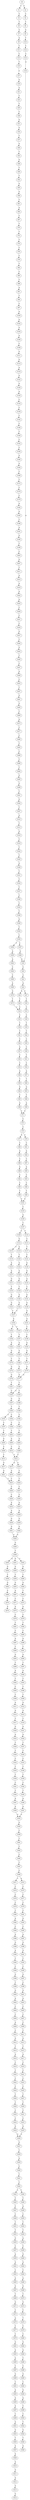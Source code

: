 strict digraph  {
	S0 -> S1 [ label = T ];
	S0 -> S2 [ label = T ];
	S1 -> S3 [ label = C ];
	S2 -> S4 [ label = C ];
	S3 -> S5 [ label = T ];
	S4 -> S6 [ label = T ];
	S5 -> S7 [ label = C ];
	S6 -> S8 [ label = G ];
	S7 -> S9 [ label = A ];
	S8 -> S10 [ label = T ];
	S9 -> S11 [ label = T ];
	S10 -> S12 [ label = C ];
	S11 -> S13 [ label = C ];
	S12 -> S14 [ label = C ];
	S13 -> S15 [ label = T ];
	S14 -> S16 [ label = A ];
	S15 -> S17 [ label = C ];
	S16 -> S18 [ label = A ];
	S17 -> S19 [ label = G ];
	S18 -> S20 [ label = C ];
	S19 -> S21 [ label = A ];
	S20 -> S22 [ label = C ];
	S21 -> S23 [ label = C ];
	S22 -> S24 [ label = A ];
	S23 -> S25 [ label = T ];
	S24 -> S26 [ label = G ];
	S24 -> S27 [ label = C ];
	S25 -> S28 [ label = C ];
	S26 -> S29 [ label = T ];
	S27 -> S30 [ label = T ];
	S28 -> S31 [ label = G ];
	S29 -> S32 [ label = C ];
	S30 -> S33 [ label = C ];
	S31 -> S34 [ label = G ];
	S32 -> S35 [ label = C ];
	S33 -> S36 [ label = C ];
	S34 -> S37 [ label = T ];
	S35 -> S38 [ label = T ];
	S36 -> S39 [ label = T ];
	S37 -> S40 [ label = G ];
	S38 -> S41 [ label = T ];
	S39 -> S42 [ label = T ];
	S40 -> S43 [ label = T ];
	S41 -> S44 [ label = C ];
	S42 -> S45 [ label = C ];
	S43 -> S46 [ label = G ];
	S44 -> S47 [ label = A ];
	S45 -> S48 [ label = C ];
	S46 -> S49 [ label = T ];
	S47 -> S50 [ label = T ];
	S48 -> S51 [ label = T ];
	S49 -> S52 [ label = T ];
	S50 -> S53 [ label = C ];
	S51 -> S54 [ label = C ];
	S52 -> S55 [ label = G ];
	S53 -> S56 [ label = A ];
	S54 -> S57 [ label = A ];
	S55 -> S58 [ label = G ];
	S56 -> S59 [ label = T ];
	S57 -> S60 [ label = T ];
	S58 -> S61 [ label = T ];
	S59 -> S62 [ label = G ];
	S60 -> S63 [ label = G ];
	S61 -> S64 [ label = A ];
	S62 -> S65 [ label = T ];
	S63 -> S66 [ label = T ];
	S64 -> S67 [ label = C ];
	S65 -> S68 [ label = A ];
	S66 -> S69 [ label = A ];
	S67 -> S70 [ label = T ];
	S68 -> S71 [ label = C ];
	S69 -> S71 [ label = C ];
	S70 -> S72 [ label = T ];
	S71 -> S73 [ label = C ];
	S72 -> S74 [ label = T ];
	S73 -> S75 [ label = C ];
	S74 -> S76 [ label = C ];
	S75 -> S77 [ label = G ];
	S75 -> S78 [ label = C ];
	S76 -> S79 [ label = C ];
	S77 -> S80 [ label = C ];
	S78 -> S81 [ label = C ];
	S79 -> S82 [ label = T ];
	S80 -> S83 [ label = A ];
	S81 -> S84 [ label = A ];
	S82 -> S85 [ label = C ];
	S83 -> S86 [ label = C ];
	S84 -> S87 [ label = C ];
	S85 -> S88 [ label = T ];
	S86 -> S89 [ label = A ];
	S87 -> S90 [ label = A ];
	S88 -> S91 [ label = A ];
	S89 -> S92 [ label = C ];
	S90 -> S93 [ label = C ];
	S91 -> S94 [ label = T ];
	S92 -> S95 [ label = C ];
	S93 -> S96 [ label = C ];
	S94 -> S97 [ label = C ];
	S95 -> S98 [ label = T ];
	S96 -> S99 [ label = T ];
	S97 -> S100 [ label = A ];
	S98 -> S101 [ label = C ];
	S99 -> S101 [ label = C ];
	S100 -> S102 [ label = A ];
	S101 -> S103 [ label = C ];
	S102 -> S104 [ label = G ];
	S103 -> S105 [ label = A ];
	S104 -> S106 [ label = A ];
	S105 -> S107 [ label = C ];
	S106 -> S108 [ label = C ];
	S107 -> S109 [ label = C ];
	S107 -> S110 [ label = T ];
	S108 -> S111 [ label = G ];
	S109 -> S112 [ label = G ];
	S110 -> S113 [ label = C ];
	S111 -> S114 [ label = G ];
	S112 -> S115 [ label = T ];
	S112 -> S116 [ label = A ];
	S113 -> S117 [ label = T ];
	S114 -> S118 [ label = A ];
	S115 -> S119 [ label = T ];
	S116 -> S120 [ label = T ];
	S117 -> S121 [ label = T ];
	S118 -> S122 [ label = G ];
	S119 -> S123 [ label = A ];
	S120 -> S124 [ label = A ];
	S121 -> S125 [ label = A ];
	S122 -> S126 [ label = G ];
	S123 -> S127 [ label = A ];
	S124 -> S128 [ label = A ];
	S125 -> S129 [ label = G ];
	S126 -> S130 [ label = A ];
	S127 -> S131 [ label = G ];
	S128 -> S132 [ label = G ];
	S129 -> S133 [ label = A ];
	S130 -> S134 [ label = C ];
	S131 -> S135 [ label = T ];
	S132 -> S136 [ label = T ];
	S133 -> S137 [ label = C ];
	S134 -> S138 [ label = C ];
	S135 -> S139 [ label = G ];
	S136 -> S140 [ label = G ];
	S137 -> S141 [ label = G ];
	S138 -> S142 [ label = C ];
	S139 -> S143 [ label = G ];
	S140 -> S144 [ label = G ];
	S141 -> S145 [ label = G ];
	S142 -> S146 [ label = C ];
	S143 -> S147 [ label = T ];
	S144 -> S147 [ label = T ];
	S145 -> S148 [ label = G ];
	S146 -> S149 [ label = T ];
	S147 -> S150 [ label = A ];
	S148 -> S151 [ label = A ];
	S149 -> S152 [ label = C ];
	S150 -> S153 [ label = C ];
	S150 -> S154 [ label = T ];
	S151 -> S155 [ label = C ];
	S152 -> S156 [ label = C ];
	S153 -> S157 [ label = T ];
	S154 -> S158 [ label = T ];
	S155 -> S159 [ label = T ];
	S156 -> S160 [ label = G ];
	S157 -> S161 [ label = A ];
	S158 -> S162 [ label = A ];
	S159 -> S163 [ label = A ];
	S160 -> S164 [ label = G ];
	S161 -> S165 [ label = G ];
	S162 -> S166 [ label = G ];
	S163 -> S167 [ label = G ];
	S164 -> S168 [ label = T ];
	S165 -> S169 [ label = T ];
	S166 -> S170 [ label = T ];
	S167 -> S171 [ label = T ];
	S168 -> S172 [ label = T ];
	S169 -> S173 [ label = G ];
	S170 -> S174 [ label = G ];
	S171 -> S175 [ label = G ];
	S172 -> S176 [ label = C ];
	S173 -> S177 [ label = G ];
	S174 -> S178 [ label = G ];
	S175 -> S177 [ label = G ];
	S176 -> S179 [ label = C ];
	S177 -> S180 [ label = T ];
	S178 -> S181 [ label = T ];
	S179 -> S182 [ label = A ];
	S180 -> S183 [ label = T ];
	S180 -> S184 [ label = C ];
	S181 -> S184 [ label = C ];
	S182 -> S185 [ label = G ];
	S183 -> S186 [ label = G ];
	S184 -> S187 [ label = G ];
	S185 -> S188 [ label = T ];
	S186 -> S189 [ label = T ];
	S187 -> S190 [ label = T ];
	S188 -> S191 [ label = A ];
	S189 -> S192 [ label = C ];
	S190 -> S193 [ label = T ];
	S190 -> S194 [ label = C ];
	S191 -> S195 [ label = G ];
	S192 -> S196 [ label = C ];
	S193 -> S197 [ label = C ];
	S194 -> S198 [ label = C ];
	S195 -> S199 [ label = T ];
	S196 -> S200 [ label = T ];
	S197 -> S201 [ label = T ];
	S198 -> S202 [ label = T ];
	S199 -> S203 [ label = C ];
	S200 -> S204 [ label = A ];
	S201 -> S205 [ label = A ];
	S202 -> S206 [ label = A ];
	S203 -> S207 [ label = G ];
	S204 -> S208 [ label = C ];
	S205 -> S209 [ label = C ];
	S206 -> S210 [ label = C ];
	S207 -> S211 [ label = T ];
	S208 -> S212 [ label = T ];
	S209 -> S213 [ label = T ];
	S210 -> S212 [ label = T ];
	S211 -> S214 [ label = A ];
	S212 -> S215 [ label = G ];
	S212 -> S216 [ label = C ];
	S213 -> S217 [ label = G ];
	S214 -> S218 [ label = A ];
	S215 -> S219 [ label = A ];
	S216 -> S220 [ label = C ];
	S217 -> S221 [ label = A ];
	S218 -> S222 [ label = A ];
	S219 -> S223 [ label = T ];
	S220 -> S224 [ label = T ];
	S221 -> S223 [ label = T ];
	S222 -> S225 [ label = A ];
	S223 -> S226 [ label = C ];
	S224 -> S227 [ label = C ];
	S225 -> S228 [ label = C ];
	S226 -> S229 [ label = C ];
	S227 -> S230 [ label = C ];
	S228 -> S231 [ label = C ];
	S229 -> S232 [ label = A ];
	S230 -> S233 [ label = A ];
	S231 -> S234 [ label = C ];
	S232 -> S235 [ label = A ];
	S233 -> S236 [ label = A ];
	S234 -> S237 [ label = G ];
	S235 -> S238 [ label = G ];
	S236 -> S239 [ label = G ];
	S237 -> S240 [ label = T ];
	S238 -> S241 [ label = G ];
	S239 -> S242 [ label = G ];
	S240 -> S243 [ label = G ];
	S241 -> S244 [ label = G ];
	S242 -> S244 [ label = G ];
	S243 -> S245 [ label = T ];
	S244 -> S246 [ label = G ];
	S245 -> S247 [ label = C ];
	S246 -> S248 [ label = T ];
	S247 -> S249 [ label = A ];
	S248 -> S250 [ label = A ];
	S248 -> S251 [ label = G ];
	S248 -> S252 [ label = C ];
	S249 -> S253 [ label = C ];
	S250 -> S254 [ label = G ];
	S251 -> S255 [ label = G ];
	S252 -> S256 [ label = G ];
	S253 -> S257 [ label = T ];
	S254 -> S258 [ label = T ];
	S255 -> S259 [ label = T ];
	S256 -> S260 [ label = T ];
	S257 -> S261 [ label = G ];
	S258 -> S262 [ label = G ];
	S259 -> S263 [ label = G ];
	S260 -> S264 [ label = G ];
	S261 -> S265 [ label = G ];
	S262 -> S266 [ label = C ];
	S263 -> S267 [ label = A ];
	S264 -> S268 [ label = T ];
	S265 -> S269 [ label = T ];
	S266 -> S270 [ label = C ];
	S267 -> S271 [ label = C ];
	S268 -> S272 [ label = C ];
	S269 -> S273 [ label = A ];
	S270 -> S274 [ label = A ];
	S271 -> S275 [ label = A ];
	S272 -> S276 [ label = A ];
	S273 -> S277 [ label = C ];
	S275 -> S278 [ label = C ];
	S276 -> S279 [ label = C ];
	S277 -> S280 [ label = C ];
	S278 -> S281 [ label = T ];
	S279 -> S282 [ label = T ];
	S280 -> S283 [ label = T ];
	S281 -> S284 [ label = C ];
	S282 -> S285 [ label = C ];
	S283 -> S286 [ label = C ];
	S284 -> S287 [ label = A ];
	S285 -> S288 [ label = G ];
	S286 -> S289 [ label = T ];
	S287 -> S290 [ label = T ];
	S288 -> S291 [ label = T ];
	S289 -> S292 [ label = T ];
	S290 -> S293 [ label = G ];
	S291 -> S294 [ label = G ];
	S292 -> S295 [ label = G ];
	S293 -> S296 [ label = T ];
	S294 -> S297 [ label = T ];
	S295 -> S298 [ label = G ];
	S296 -> S299 [ label = A ];
	S297 -> S300 [ label = A ];
	S298 -> S301 [ label = T ];
	S299 -> S302 [ label = T ];
	S300 -> S303 [ label = T ];
	S301 -> S304 [ label = G ];
	S302 -> S305 [ label = C ];
	S303 -> S306 [ label = T ];
	S304 -> S307 [ label = T ];
	S305 -> S308 [ label = T ];
	S306 -> S309 [ label = T ];
	S307 -> S310 [ label = A ];
	S308 -> S311 [ label = A ];
	S309 -> S312 [ label = G ];
	S310 -> S313 [ label = T ];
	S311 -> S314 [ label = G ];
	S312 -> S315 [ label = G ];
	S313 -> S316 [ label = A ];
	S314 -> S317 [ label = T ];
	S315 -> S318 [ label = T ];
	S316 -> S319 [ label = T ];
	S317 -> S320 [ label = G ];
	S318 -> S321 [ label = G ];
	S319 -> S322 [ label = T ];
	S320 -> S323 [ label = A ];
	S321 -> S324 [ label = G ];
	S322 -> S325 [ label = T ];
	S323 -> S326 [ label = T ];
	S324 -> S327 [ label = T ];
	S325 -> S328 [ label = A ];
	S326 -> S329 [ label = T ];
	S327 -> S330 [ label = C ];
	S328 -> S331 [ label = T ];
	S329 -> S332 [ label = C ];
	S330 -> S333 [ label = C ];
	S331 -> S334 [ label = T ];
	S332 -> S335 [ label = T ];
	S333 -> S336 [ label = T ];
	S334 -> S337 [ label = T ];
	S335 -> S338 [ label = T ];
	S336 -> S339 [ label = T ];
	S337 -> S340 [ label = C ];
	S338 -> S341 [ label = C ];
	S339 -> S342 [ label = C ];
	S340 -> S343 [ label = C ];
	S341 -> S344 [ label = T ];
	S342 -> S345 [ label = T ];
	S343 -> S346 [ label = T ];
	S344 -> S347 [ label = A ];
	S345 -> S348 [ label = A ];
	S346 -> S349 [ label = G ];
	S347 -> S350 [ label = A ];
	S348 -> S351 [ label = A ];
	S349 -> S352 [ label = T ];
	S350 -> S353 [ label = G ];
	S351 -> S353 [ label = G ];
	S352 -> S354 [ label = C ];
	S353 -> S355 [ label = G ];
	S354 -> S356 [ label = T ];
	S354 -> S357 [ label = C ];
	S355 -> S358 [ label = T ];
	S356 -> S359 [ label = A ];
	S357 -> S360 [ label = A ];
	S358 -> S361 [ label = T ];
	S359 -> S362 [ label = A ];
	S360 -> S18 [ label = A ];
	S361 -> S363 [ label = T ];
	S362 -> S364 [ label = C ];
	S363 -> S365 [ label = C ];
	S364 -> S366 [ label = C ];
	S365 -> S367 [ label = T ];
	S366 -> S368 [ label = A ];
	S367 -> S369 [ label = C ];
	S368 -> S370 [ label = G ];
	S369 -> S371 [ label = C ];
	S369 -> S372 [ label = A ];
	S370 -> S373 [ label = T ];
	S371 -> S374 [ label = C ];
	S372 -> S375 [ label = C ];
	S373 -> S32 [ label = C ];
	S374 -> S376 [ label = C ];
	S375 -> S377 [ label = C ];
	S376 -> S378 [ label = C ];
	S377 -> S379 [ label = C ];
	S378 -> S380 [ label = T ];
	S379 -> S381 [ label = C ];
	S380 -> S382 [ label = A ];
	S381 -> S383 [ label = G ];
	S382 -> S384 [ label = C ];
	S383 -> S385 [ label = C ];
	S384 -> S386 [ label = A ];
	S385 -> S387 [ label = A ];
	S386 -> S388 [ label = G ];
	S387 -> S389 [ label = G ];
	S388 -> S390 [ label = A ];
	S389 -> S391 [ label = G ];
	S390 -> S392 [ label = T ];
	S391 -> S393 [ label = T ];
	S392 -> S394 [ label = C ];
	S393 -> S395 [ label = C ];
	S394 -> S396 [ label = G ];
	S395 -> S397 [ label = G ];
	S396 -> S398 [ label = T ];
	S397 -> S399 [ label = C ];
	S398 -> S400 [ label = G ];
	S399 -> S401 [ label = G ];
	S400 -> S402 [ label = A ];
	S401 -> S403 [ label = A ];
	S402 -> S404 [ label = C ];
	S403 -> S405 [ label = C ];
	S404 -> S406 [ label = C ];
	S405 -> S407 [ label = C ];
	S406 -> S408 [ label = A ];
	S407 -> S409 [ label = C ];
	S408 -> S410 [ label = C ];
	S409 -> S411 [ label = C ];
	S410 -> S412 [ label = G ];
	S411 -> S413 [ label = G ];
	S412 -> S414 [ label = T ];
	S413 -> S415 [ label = T ];
	S414 -> S416 [ label = A ];
	S415 -> S417 [ label = A ];
	S416 -> S418 [ label = C ];
	S417 -> S419 [ label = C ];
	S418 -> S420 [ label = T ];
	S419 -> S421 [ label = C ];
	S420 -> S422 [ label = C ];
	S421 -> S423 [ label = C ];
	S422 -> S424 [ label = C ];
	S423 -> S425 [ label = C ];
	S424 -> S426 [ label = T ];
	S425 -> S427 [ label = T ];
	S426 -> S428 [ label = T ];
	S427 -> S429 [ label = T ];
	S428 -> S430 [ label = C ];
	S429 -> S431 [ label = C ];
	S430 -> S432 [ label = C ];
	S431 -> S433 [ label = C ];
	S432 -> S434 [ label = G ];
	S433 -> S435 [ label = G ];
	S434 -> S436 [ label = G ];
	S435 -> S436 [ label = G ];
	S436 -> S437 [ label = G ];
	S437 -> S438 [ label = T ];
	S438 -> S439 [ label = A ];
	S439 -> S440 [ label = C ];
	S440 -> S441 [ label = T ];
	S441 -> S442 [ label = C ];
	S442 -> S443 [ label = C ];
	S442 -> S444 [ label = T ];
	S443 -> S445 [ label = T ];
	S444 -> S446 [ label = T ];
	S445 -> S447 [ label = C ];
	S446 -> S448 [ label = A ];
	S447 -> S449 [ label = C ];
	S448 -> S450 [ label = C ];
	S449 -> S451 [ label = T ];
	S450 -> S452 [ label = T ];
	S451 -> S453 [ label = T ];
	S452 -> S454 [ label = T ];
	S453 -> S455 [ label = G ];
	S454 -> S456 [ label = A ];
	S455 -> S457 [ label = C ];
	S456 -> S458 [ label = C ];
	S457 -> S459 [ label = A ];
	S458 -> S460 [ label = G ];
	S459 -> S461 [ label = A ];
	S460 -> S462 [ label = A ];
	S461 -> S463 [ label = C ];
	S462 -> S464 [ label = C ];
	S463 -> S465 [ label = A ];
	S464 -> S466 [ label = A ];
	S465 -> S467 [ label = G ];
	S466 -> S468 [ label = G ];
	S467 -> S469 [ label = T ];
	S468 -> S470 [ label = T ];
	S469 -> S471 [ label = G ];
	S470 -> S472 [ label = G ];
	S471 -> S473 [ label = C ];
	S472 -> S474 [ label = C ];
	S473 -> S475 [ label = A ];
	S474 -> S476 [ label = T ];
	S475 -> S477 [ label = C ];
	S476 -> S478 [ label = C ];
	S477 -> S479 [ label = C ];
	S478 -> S480 [ label = C ];
	S479 -> S481 [ label = G ];
	S480 -> S482 [ label = G ];
	S481 -> S483 [ label = A ];
	S482 -> S484 [ label = A ];
	S483 -> S485 [ label = A ];
	S484 -> S486 [ label = C ];
	S485 -> S487 [ label = C ];
	S486 -> S488 [ label = C ];
	S487 -> S489 [ label = G ];
	S488 -> S490 [ label = G ];
	S489 -> S491 [ label = C ];
	S490 -> S492 [ label = C ];
	S491 -> S493 [ label = A ];
	S492 -> S494 [ label = A ];
	S493 -> S495 [ label = A ];
	S494 -> S496 [ label = A ];
	S495 -> S497 [ label = A ];
	S496 -> S498 [ label = C ];
	S497 -> S499 [ label = C ];
	S498 -> S500 [ label = C ];
	S499 -> S501 [ label = A ];
	S500 -> S502 [ label = T ];
	S501 -> S503 [ label = G ];
	S502 -> S504 [ label = G ];
	S503 -> S505 [ label = T ];
	S504 -> S506 [ label = T ];
	S505 -> S507 [ label = A ];
	S506 -> S508 [ label = A ];
	S507 -> S509 [ label = A ];
	S509 -> S510 [ label = A ];
	S510 -> S511 [ label = G ];
	S511 -> S512 [ label = A ];
	S512 -> S513 [ label = G ];
	S513 -> S514 [ label = G ];
}
